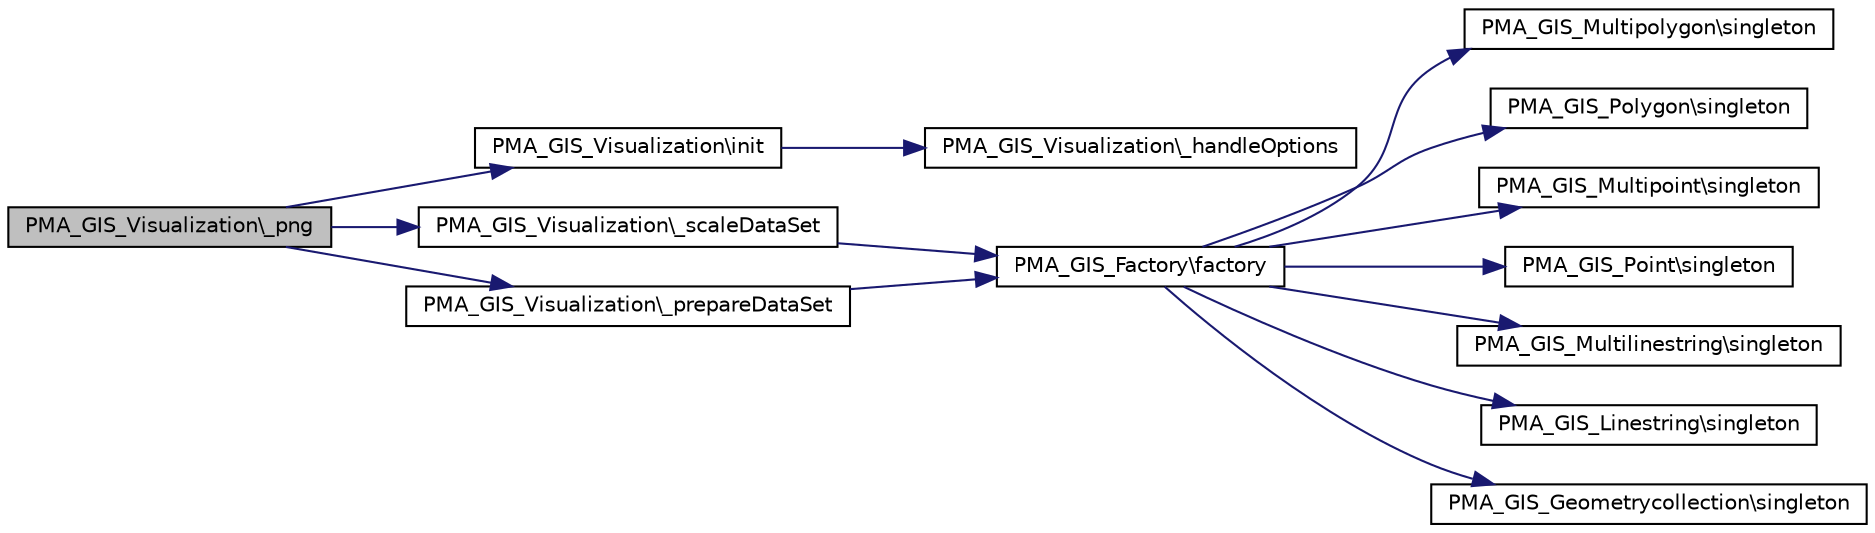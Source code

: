 digraph G
{
  edge [fontname="Helvetica",fontsize="10",labelfontname="Helvetica",labelfontsize="10"];
  node [fontname="Helvetica",fontsize="10",shape=record];
  rankdir="LR";
  Node1 [label="PMA_GIS_Visualization\\_png",height=0.2,width=0.4,color="black", fillcolor="grey75", style="filled" fontcolor="black"];
  Node1 -> Node2 [color="midnightblue",fontsize="10",style="solid",fontname="Helvetica"];
  Node2 [label="PMA_GIS_Visualization\\init",height=0.2,width=0.4,color="black", fillcolor="white", style="filled",URL="$classPMA__GIS__Visualization.html#a6f000b5c419451b0641c9e7e4b1e642b",tooltip="All the variable initialization, options handling has to be done here."];
  Node2 -> Node3 [color="midnightblue",fontsize="10",style="solid",fontname="Helvetica"];
  Node3 [label="PMA_GIS_Visualization\\_handleOptions",height=0.2,width=0.4,color="black", fillcolor="white", style="filled",URL="$classPMA__GIS__Visualization.html#aa4b826ea7bcf723dc2d0ffd0f9cc06d9",tooltip="A function which handles passed parameters."];
  Node1 -> Node4 [color="midnightblue",fontsize="10",style="solid",fontname="Helvetica"];
  Node4 [label="PMA_GIS_Visualization\\_scaleDataSet",height=0.2,width=0.4,color="black", fillcolor="white", style="filled",URL="$classPMA__GIS__Visualization.html#af2cc7c224cc3bf247b52046b2a229a05",tooltip="Calculates the scale, horizontal and vertical offset that should be used."];
  Node4 -> Node5 [color="midnightblue",fontsize="10",style="solid",fontname="Helvetica"];
  Node5 [label="PMA_GIS_Factory\\factory",height=0.2,width=0.4,color="black", fillcolor="white", style="filled",URL="$classPMA__GIS__Factory.html#ab2a27d7954ca8e44c85eaad1da3d2ed6",tooltip="Returns the singleton instance of geometric class of the given type."];
  Node5 -> Node6 [color="midnightblue",fontsize="10",style="solid",fontname="Helvetica"];
  Node6 [label="PMA_GIS_Multipolygon\\singleton",height=0.2,width=0.4,color="black", fillcolor="white", style="filled",URL="$classPMA__GIS__Multipolygon.html#abfbb9a788e11a6c0bec37dfba29bfa43",tooltip="Returns the singleton."];
  Node5 -> Node7 [color="midnightblue",fontsize="10",style="solid",fontname="Helvetica"];
  Node7 [label="PMA_GIS_Polygon\\singleton",height=0.2,width=0.4,color="black", fillcolor="white", style="filled",URL="$classPMA__GIS__Polygon.html#a072ea5428bf2793142a6bfead98be2b9",tooltip="Returns the singleton."];
  Node5 -> Node8 [color="midnightblue",fontsize="10",style="solid",fontname="Helvetica"];
  Node8 [label="PMA_GIS_Multipoint\\singleton",height=0.2,width=0.4,color="black", fillcolor="white", style="filled",URL="$classPMA__GIS__Multipoint.html#a55a9abe6cf318d3456830a02a38d0054",tooltip="Returns the singleton."];
  Node5 -> Node9 [color="midnightblue",fontsize="10",style="solid",fontname="Helvetica"];
  Node9 [label="PMA_GIS_Point\\singleton",height=0.2,width=0.4,color="black", fillcolor="white", style="filled",URL="$classPMA__GIS__Point.html#ac3c1cc2f754a1df793726caf3fedb23c",tooltip="Returns the singleton."];
  Node5 -> Node10 [color="midnightblue",fontsize="10",style="solid",fontname="Helvetica"];
  Node10 [label="PMA_GIS_Multilinestring\\singleton",height=0.2,width=0.4,color="black", fillcolor="white", style="filled",URL="$classPMA__GIS__Multilinestring.html#aa0f1d2663f1ce229e565f3c8e968488d",tooltip="Returns the singleton."];
  Node5 -> Node11 [color="midnightblue",fontsize="10",style="solid",fontname="Helvetica"];
  Node11 [label="PMA_GIS_Linestring\\singleton",height=0.2,width=0.4,color="black", fillcolor="white", style="filled",URL="$classPMA__GIS__Linestring.html#a883d963904182b4344b2a5cd7c24ccdc",tooltip="Returns the singleton."];
  Node5 -> Node12 [color="midnightblue",fontsize="10",style="solid",fontname="Helvetica"];
  Node12 [label="PMA_GIS_Geometrycollection\\singleton",height=0.2,width=0.4,color="black", fillcolor="white", style="filled",URL="$classPMA__GIS__Geometrycollection.html#a9ada12a0f540af5be3be02bb44b51fcb",tooltip="Returns the singleton."];
  Node1 -> Node13 [color="midnightblue",fontsize="10",style="solid",fontname="Helvetica"];
  Node13 [label="PMA_GIS_Visualization\\_prepareDataSet",height=0.2,width=0.4,color="black", fillcolor="white", style="filled",URL="$classPMA__GIS__Visualization.html#a3c74de027d681ff982de09ace01d31eb",tooltip="Prepares and return the dataset as needed by the visualization."];
  Node13 -> Node5 [color="midnightblue",fontsize="10",style="solid",fontname="Helvetica"];
}
